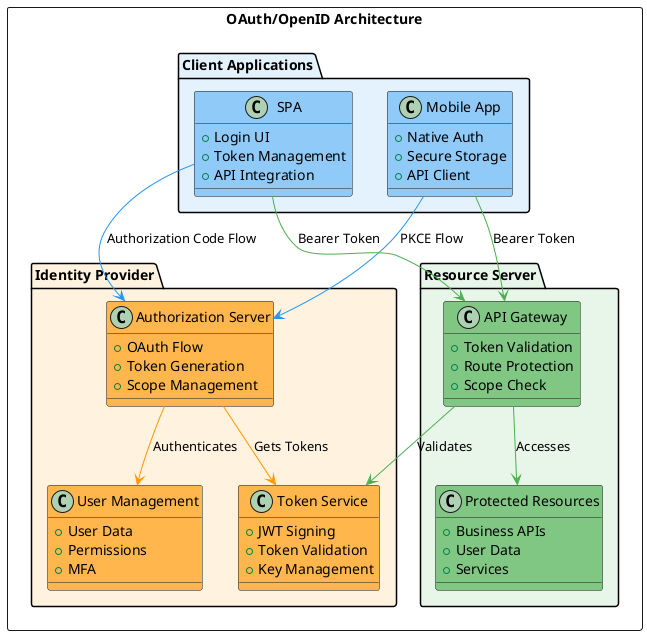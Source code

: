 @startuml "Arquitetura OAuth/OpenID"

!define RECTANGLE class

skinparam {
    BackgroundColor transparent
    ArrowColor #2C3E50
    BorderColor #2C3E50
    FontColor #2C3E50
    FontSize 14
}

rectangle "OAuth/OpenID Architecture" {
    package "Client Applications" as CA #E3F2FD {
        RECTANGLE "SPA" as SPA #90CAF9 {
            + Login UI
            + Token Management
            + API Integration
        }
        
        RECTANGLE "Mobile App" as MA #90CAF9 {
            + Native Auth
            + Secure Storage
            + API Client
        }
    }
    
    package "Identity Provider" as IDP #FFF3E0 {
        RECTANGLE "Authorization Server" as AS #FFB74D {
            + OAuth Flow
            + Token Generation
            + Scope Management
        }
        
        RECTANGLE "User Management" as UM #FFB74D {
            + User Data
            + Permissions
            + MFA
        }
        
        RECTANGLE "Token Service" as TS #FFB74D {
            + JWT Signing
            + Token Validation
            + Key Management
        }
    }
    
    package "Resource Server" as RS #E8F5E9 {
        RECTANGLE "API Gateway" as AG #81C784 {
            + Token Validation
            + Route Protection
            + Scope Check
        }
        
        RECTANGLE "Protected Resources" as PR #81C784 {
            + Business APIs
            + User Data
            + Services
        }
    }
}

SPA -[#2196F3]-> AS : "Authorization Code Flow"
MA -[#2196F3]-> AS : "PKCE Flow"
AS -[#FF9800]-> UM : "Authenticates"
AS -[#FF9800]-> TS : "Gets Tokens"
SPA -[#4CAF50]-> AG : "Bearer Token"
MA -[#4CAF50]-> AG : "Bearer Token"
AG -[#4CAF50]-> TS : "Validates"
AG -[#4CAF50]-> PR : "Accesses"

@enduml 